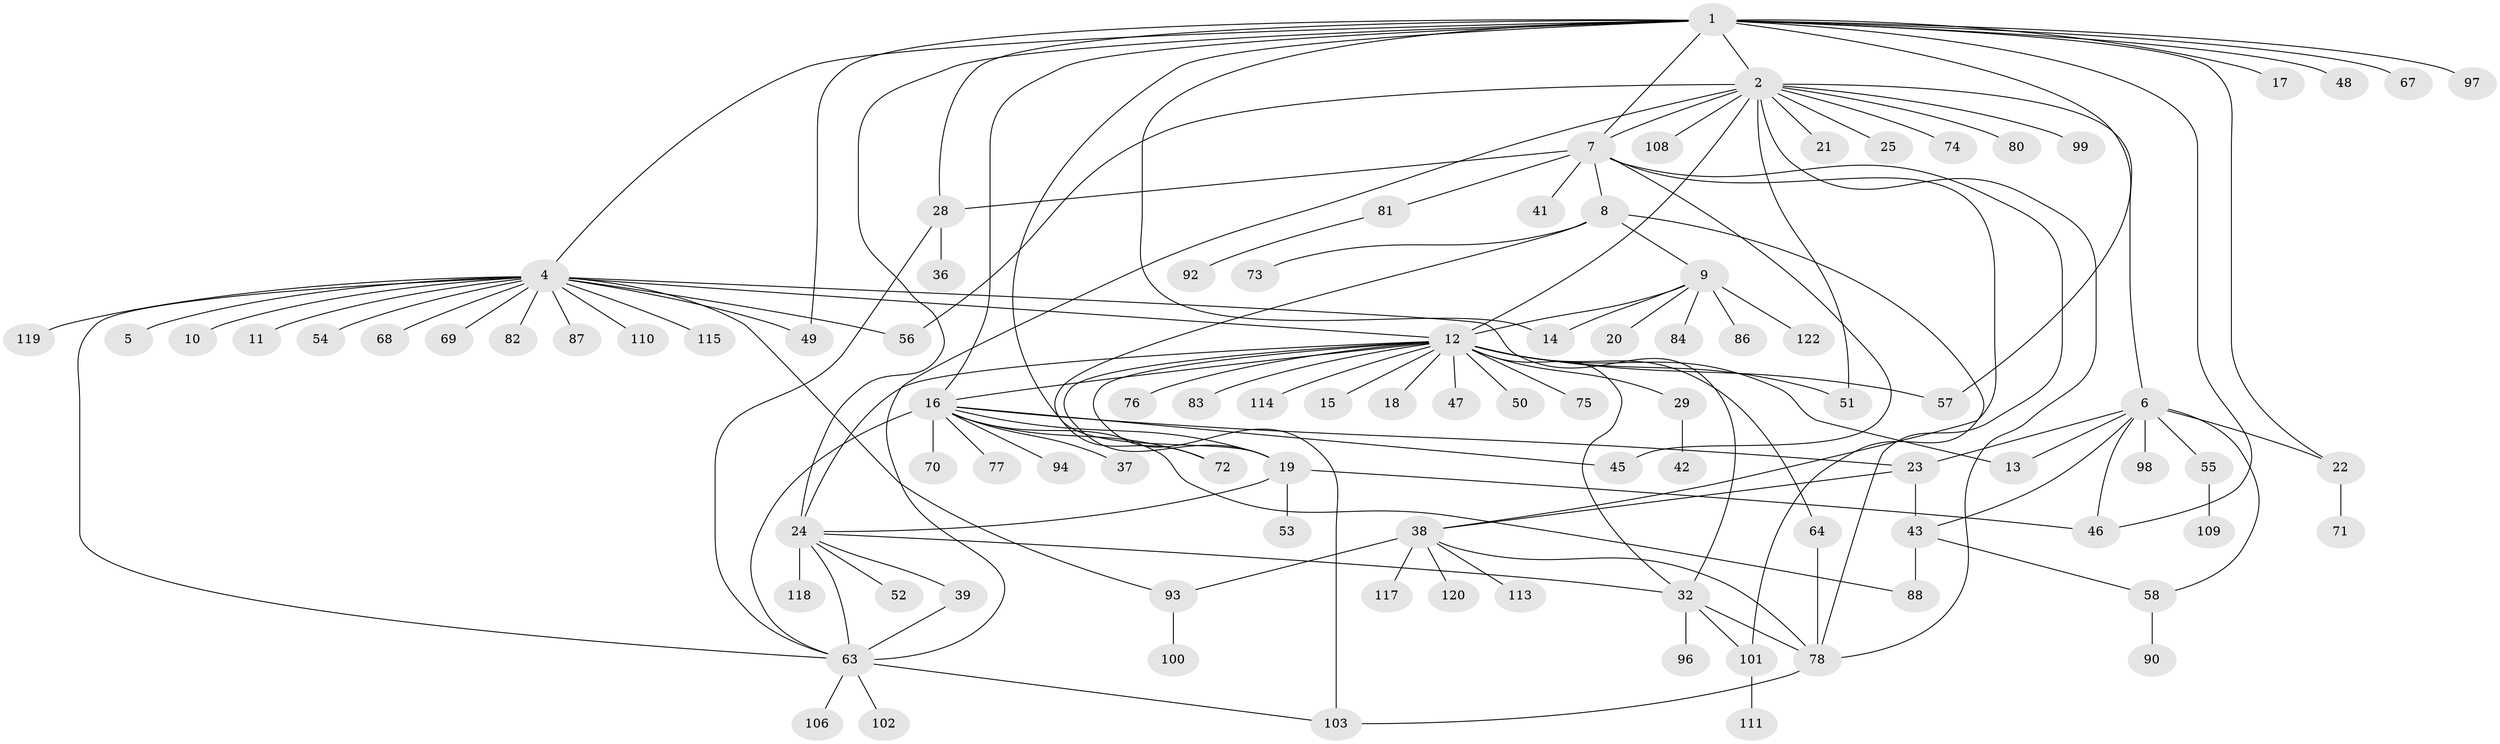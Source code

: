 // original degree distribution, {8: 0.032520325203252036, 12: 0.008130081300813009, 10: 0.016260162601626018, 17: 0.008130081300813009, 1: 0.5365853658536586, 6: 0.024390243902439025, 22: 0.008130081300813009, 2: 0.17886178861788618, 13: 0.008130081300813009, 4: 0.08130081300813008, 5: 0.024390243902439025, 3: 0.07317073170731707}
// Generated by graph-tools (version 1.1) at 2025/41/03/06/25 10:41:50]
// undirected, 95 vertices, 134 edges
graph export_dot {
graph [start="1"]
  node [color=gray90,style=filled];
  1 [super="+3"];
  2 [super="+61"];
  4 [super="+44"];
  5;
  6 [super="+26"];
  7 [super="+35"];
  8 [super="+123"];
  9 [super="+104"];
  10;
  11;
  12 [super="+116"];
  13 [super="+40"];
  14;
  15;
  16 [super="+59"];
  17 [super="+121"];
  18;
  19 [super="+31"];
  20;
  21 [super="+27"];
  22 [super="+34"];
  23 [super="+62"];
  24 [super="+30"];
  25;
  28 [super="+60"];
  29 [super="+79"];
  32 [super="+33"];
  36;
  37;
  38 [super="+65"];
  39;
  41;
  42;
  43 [super="+95"];
  45 [super="+91"];
  46;
  47;
  48;
  49;
  50;
  51;
  52;
  53 [super="+66"];
  54;
  55;
  56;
  57;
  58;
  63 [super="+89"];
  64;
  67;
  68;
  69;
  70;
  71;
  72;
  73;
  74 [super="+107"];
  75;
  76;
  77;
  78 [super="+85"];
  80;
  81;
  82;
  83;
  84;
  86;
  87;
  88;
  90;
  92;
  93;
  94;
  96;
  97 [super="+105"];
  98;
  99;
  100;
  101;
  102;
  103;
  106;
  108;
  109;
  110;
  111 [super="+112"];
  113;
  114;
  115;
  117;
  118;
  119;
  120;
  122;
  1 -- 2;
  1 -- 4;
  1 -- 7;
  1 -- 14;
  1 -- 16;
  1 -- 22;
  1 -- 24;
  1 -- 97;
  1 -- 67;
  1 -- 46;
  1 -- 48;
  1 -- 17;
  1 -- 49;
  1 -- 19;
  1 -- 57;
  1 -- 28;
  2 -- 6;
  2 -- 7;
  2 -- 21;
  2 -- 25;
  2 -- 56;
  2 -- 63;
  2 -- 78;
  2 -- 99;
  2 -- 108;
  2 -- 80;
  2 -- 51;
  2 -- 74;
  2 -- 12;
  4 -- 5;
  4 -- 10;
  4 -- 11;
  4 -- 12;
  4 -- 32;
  4 -- 49;
  4 -- 56;
  4 -- 63;
  4 -- 68;
  4 -- 69;
  4 -- 82;
  4 -- 87;
  4 -- 110;
  4 -- 115;
  4 -- 119;
  4 -- 93;
  4 -- 54;
  6 -- 13;
  6 -- 43;
  6 -- 58;
  6 -- 98;
  6 -- 23;
  6 -- 55;
  6 -- 22;
  6 -- 46;
  7 -- 8;
  7 -- 28;
  7 -- 38;
  7 -- 41;
  7 -- 45;
  7 -- 81;
  7 -- 78;
  8 -- 9;
  8 -- 72;
  8 -- 73;
  8 -- 101;
  9 -- 12;
  9 -- 14;
  9 -- 20;
  9 -- 84;
  9 -- 86;
  9 -- 122;
  12 -- 15;
  12 -- 16;
  12 -- 18;
  12 -- 29;
  12 -- 47;
  12 -- 50;
  12 -- 51;
  12 -- 57;
  12 -- 64;
  12 -- 75;
  12 -- 76;
  12 -- 83;
  12 -- 103;
  12 -- 114;
  12 -- 19;
  12 -- 24;
  12 -- 13;
  12 -- 32;
  16 -- 19;
  16 -- 23;
  16 -- 37;
  16 -- 45;
  16 -- 63;
  16 -- 70;
  16 -- 72;
  16 -- 77;
  16 -- 88;
  16 -- 94;
  19 -- 53;
  19 -- 46;
  19 -- 24;
  22 -- 71;
  23 -- 38;
  23 -- 43;
  24 -- 32;
  24 -- 39;
  24 -- 52;
  24 -- 118;
  24 -- 63;
  28 -- 36;
  28 -- 63;
  29 -- 42;
  32 -- 101;
  32 -- 96;
  32 -- 78;
  38 -- 78;
  38 -- 93;
  38 -- 113;
  38 -- 117;
  38 -- 120;
  39 -- 63;
  43 -- 88;
  43 -- 58;
  55 -- 109;
  58 -- 90;
  63 -- 102;
  63 -- 103;
  63 -- 106;
  64 -- 78;
  78 -- 103;
  81 -- 92;
  93 -- 100;
  101 -- 111;
}

